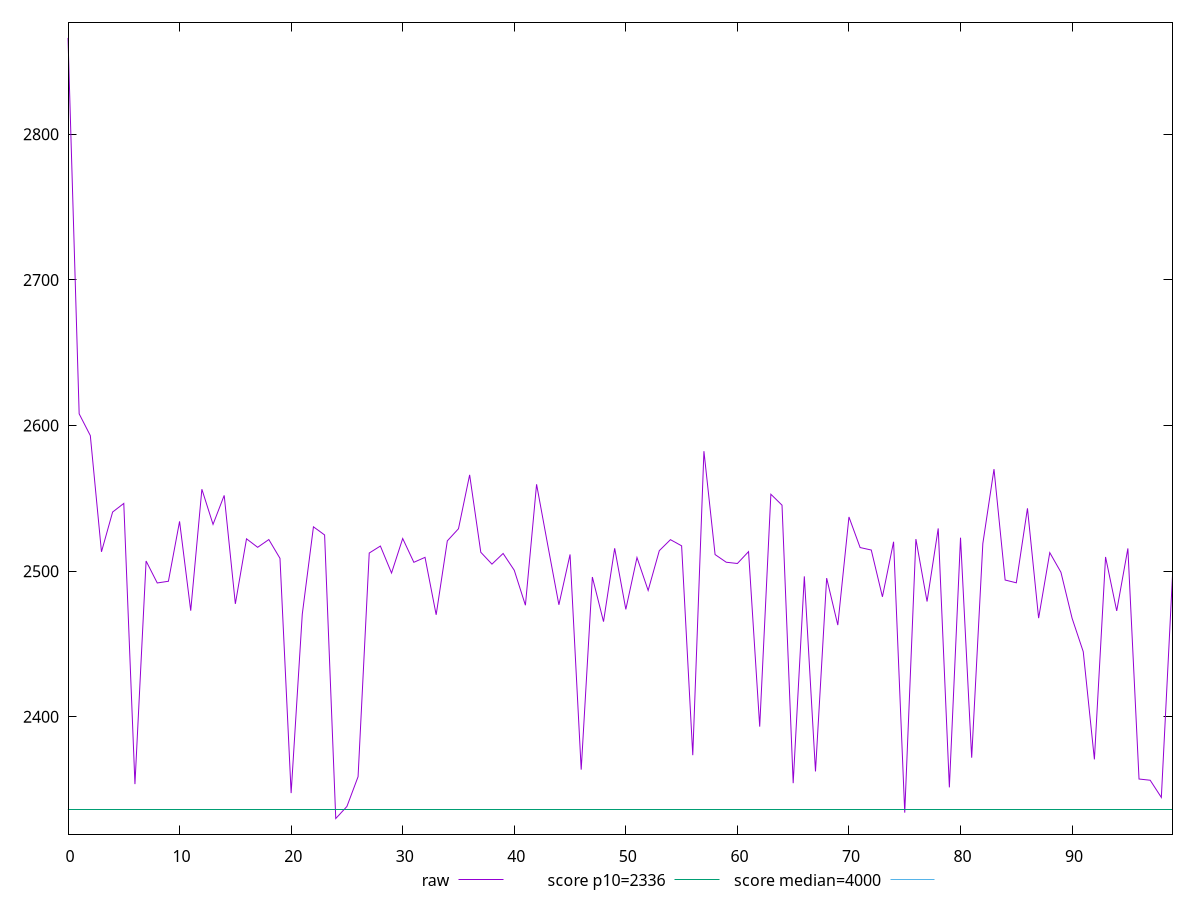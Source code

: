 reset

$raw <<EOF
0 2866.1575
1 2608.0334999999995
2 2593.084
3 2513.2799999999997
4 2540.6029999999996
5 2546.51
6 2353.775
7 2506.9705000000004
8 2491.89075
9 2493.0664999999995
10 2534.179
11 2472.8465
12 2556.2560000000003
13 2532.1219999999994
14 2552.0209999999997
15 2477.54
16 2522.2055
17 2516.3730000000005
18 2521.705
19 2508.802
20 2347.6095
21 2470.4945
22 2530.442
23 2524.8509999999997
24 2330.147
25 2338.4245
26 2358.8735
27 2512.4405000000006
28 2517.2459
29 2498.7315
30 2522.42
31 2506.074
32 2509.4785
33 2470.0325
34 2520.7920000000004
35 2529.1362
36 2566.1229999999996
37 2512.9820000000004
38 2504.8199999999997
39 2512.146
40 2500.6125
41 2476.59695
42 2559.6440000000002
43 2517.9705000000004
44 2476.8965
45 2511.4639500000003
46 2363.7245000000003
47 2495.9540000000006
48 2465.3410000000003
49 2515.6935000000003
50 2473.7622499999998
51 2509.3560499999994
52 2486.7525
53 2514.0553
54 2521.6225
55 2517.393
56 2373.64
57 2582.3700000000003
58 2511.398
59 2506.129
60 2505.2622499999998
61 2513.4055
62 2393.2525
63 2552.813
64 2545.3055000000004
65 2354.4295
66 2496.4220000000005
67 2362.4979999999996
68 2495.2225
69 2462.9704999999994
70 2537.215
71 2516.205
72 2514.5109999999995
73 2482.3855
74 2520.192
75 2334.1556
76 2522.0294999999996
77 2479.157
78 2529.35
79 2351.5503
80 2522.9584999999997
81 2371.8975
82 2518.944
83 2570.0554999999995
84 2493.906
85 2491.9995
86 2543.1440000000002
87 2467.75
88 2512.721
89 2499.2430000000004
90 2467.6730000000002
91 2444.683
92 2370.7425000000003
93 2509.7425000000003
94 2472.7055
95 2515.6110000000003
96 2357.2675
97 2356.4315500000002
98 2344.6229999999996
99 2496.944
EOF

set key outside below
set xrange [0:99]
set yrange [2319.42679:2876.8777099999998]
set trange [2319.42679:2876.8777099999998]
set terminal svg size 640, 500 enhanced background rgb 'white'
set output "report_00019_2021-02-10T18-14-37.922Z//first-meaningful-paint/samples/pages/raw/values.svg"

plot $raw title "raw" with line, \
     2336 title "score p10=2336", \
     4000 title "score median=4000"

reset
